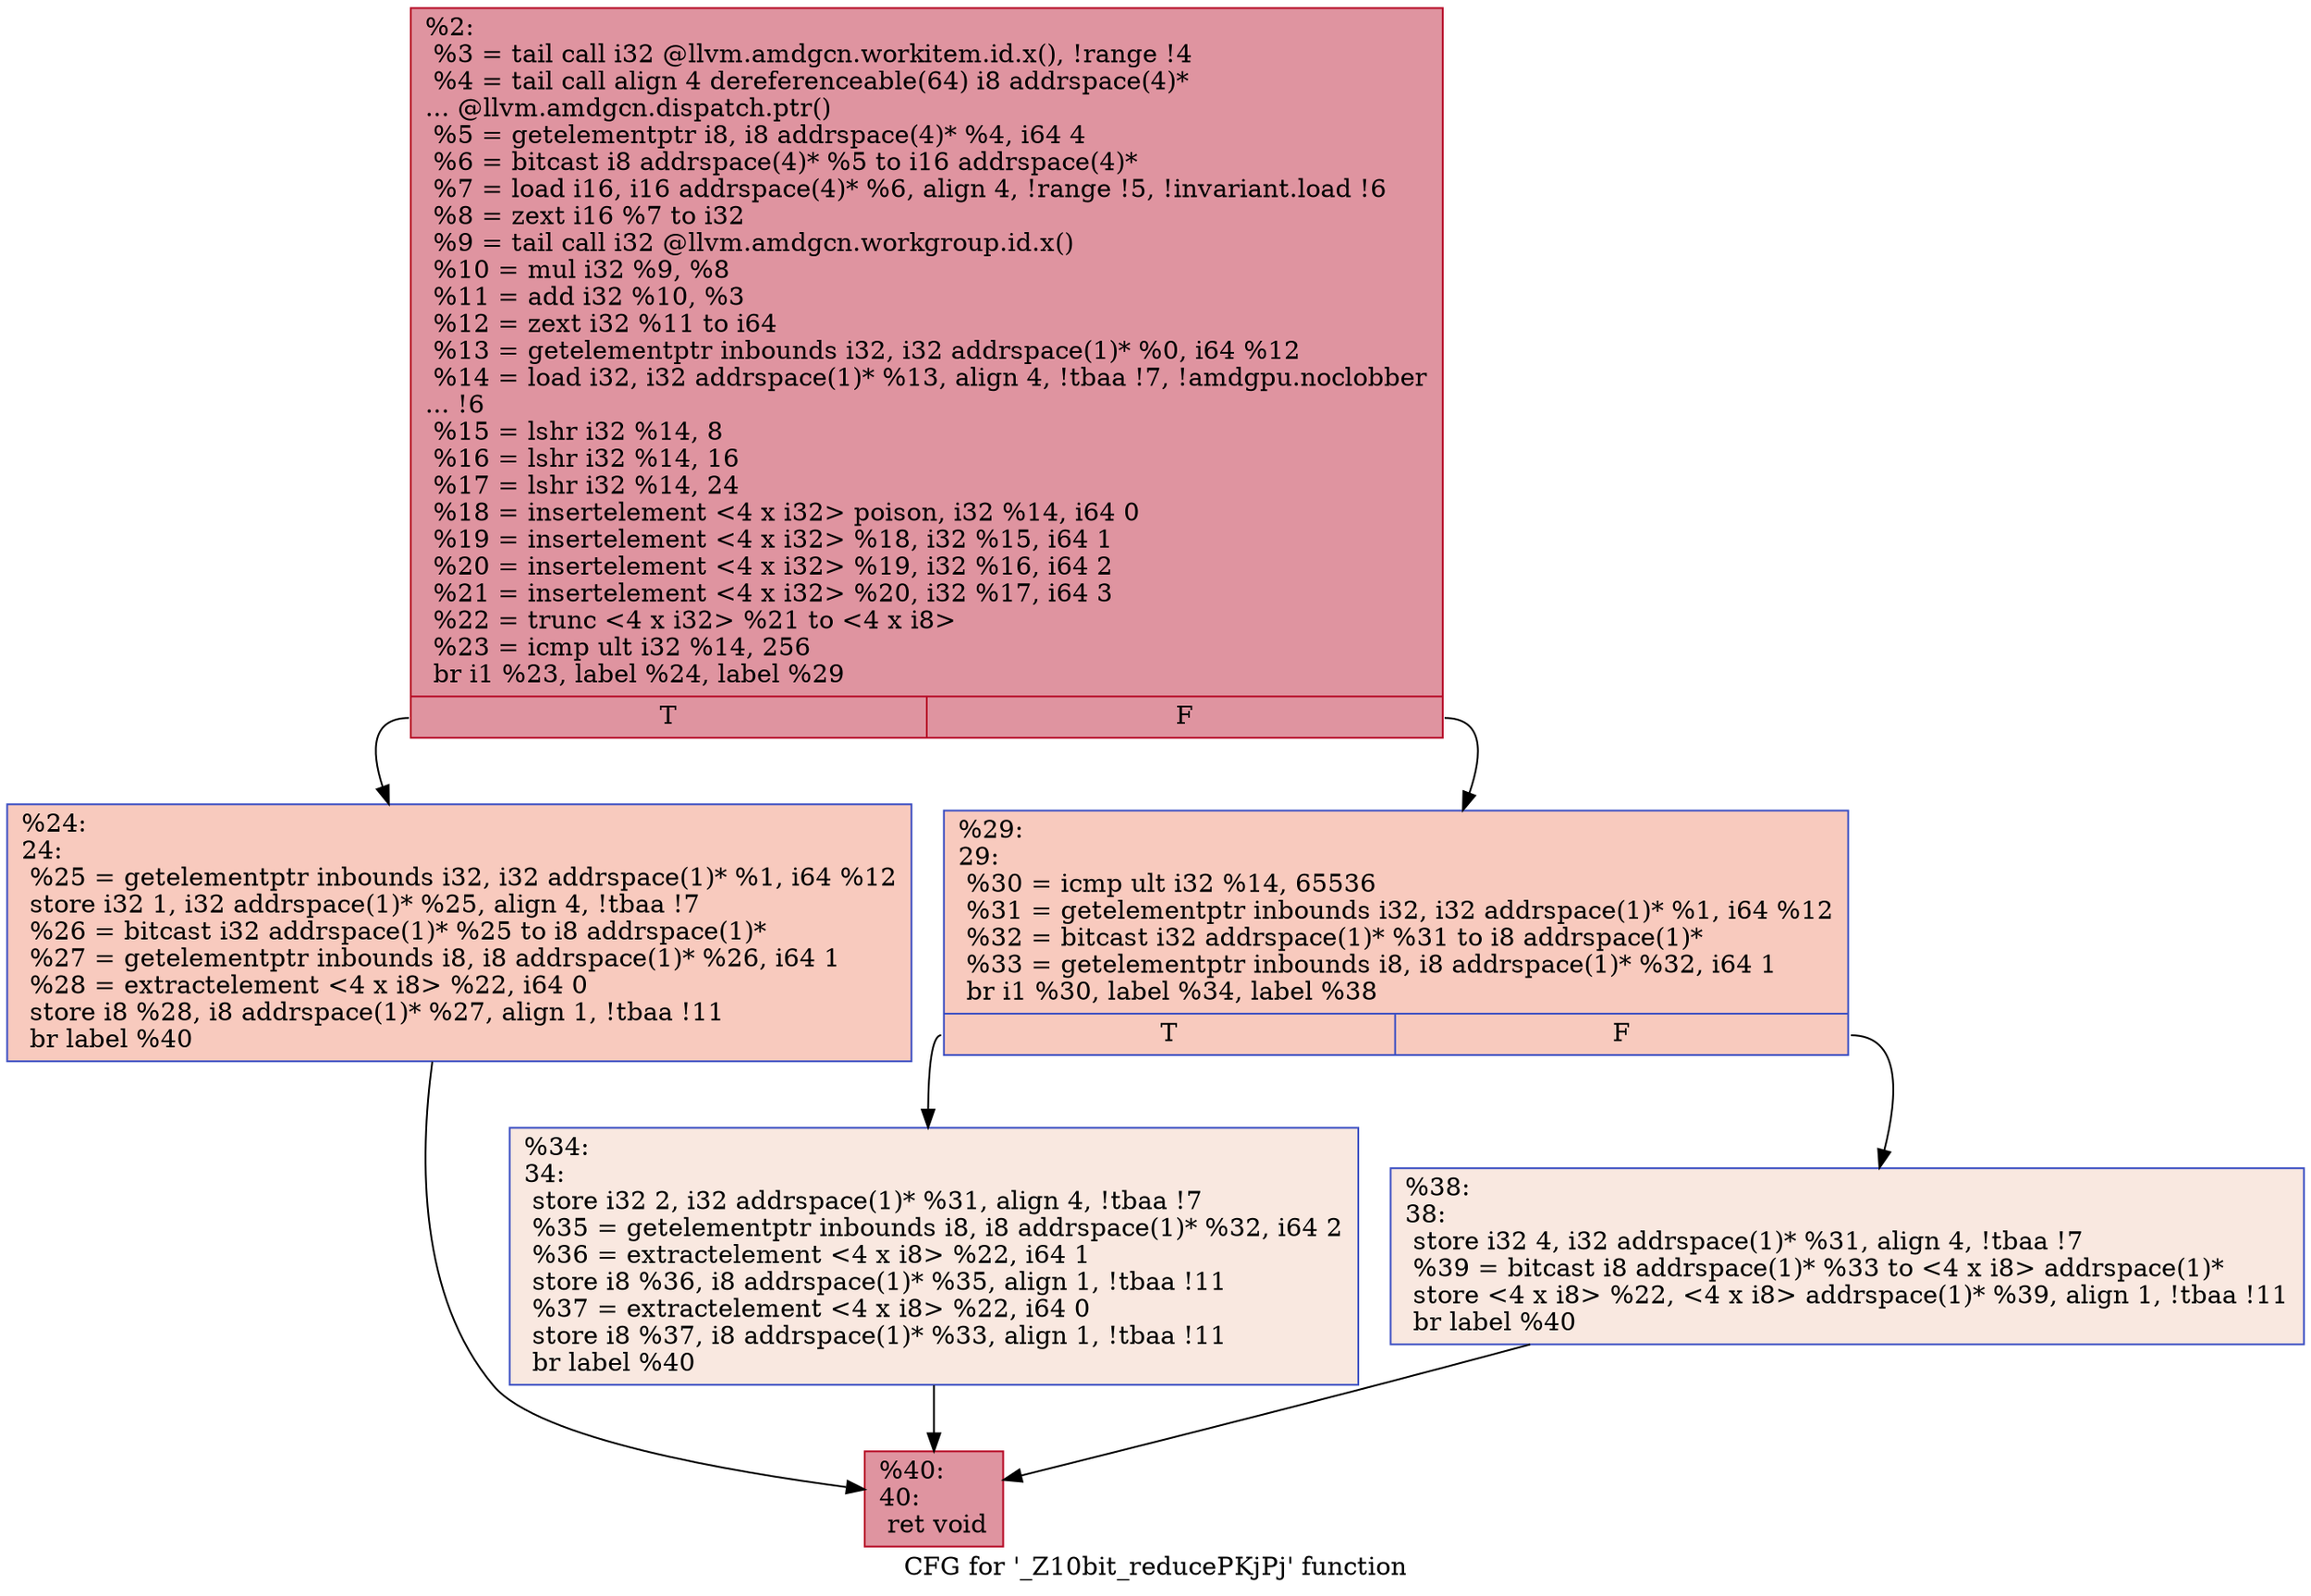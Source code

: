digraph "CFG for '_Z10bit_reducePKjPj' function" {
	label="CFG for '_Z10bit_reducePKjPj' function";

	Node0x548c580 [shape=record,color="#b70d28ff", style=filled, fillcolor="#b70d2870",label="{%2:\l  %3 = tail call i32 @llvm.amdgcn.workitem.id.x(), !range !4\l  %4 = tail call align 4 dereferenceable(64) i8 addrspace(4)*\l... @llvm.amdgcn.dispatch.ptr()\l  %5 = getelementptr i8, i8 addrspace(4)* %4, i64 4\l  %6 = bitcast i8 addrspace(4)* %5 to i16 addrspace(4)*\l  %7 = load i16, i16 addrspace(4)* %6, align 4, !range !5, !invariant.load !6\l  %8 = zext i16 %7 to i32\l  %9 = tail call i32 @llvm.amdgcn.workgroup.id.x()\l  %10 = mul i32 %9, %8\l  %11 = add i32 %10, %3\l  %12 = zext i32 %11 to i64\l  %13 = getelementptr inbounds i32, i32 addrspace(1)* %0, i64 %12\l  %14 = load i32, i32 addrspace(1)* %13, align 4, !tbaa !7, !amdgpu.noclobber\l... !6\l  %15 = lshr i32 %14, 8\l  %16 = lshr i32 %14, 16\l  %17 = lshr i32 %14, 24\l  %18 = insertelement \<4 x i32\> poison, i32 %14, i64 0\l  %19 = insertelement \<4 x i32\> %18, i32 %15, i64 1\l  %20 = insertelement \<4 x i32\> %19, i32 %16, i64 2\l  %21 = insertelement \<4 x i32\> %20, i32 %17, i64 3\l  %22 = trunc \<4 x i32\> %21 to \<4 x i8\>\l  %23 = icmp ult i32 %14, 256\l  br i1 %23, label %24, label %29\l|{<s0>T|<s1>F}}"];
	Node0x548c580:s0 -> Node0x548fed0;
	Node0x548c580:s1 -> Node0x548ff60;
	Node0x548fed0 [shape=record,color="#3d50c3ff", style=filled, fillcolor="#ef886b70",label="{%24:\l24:                                               \l  %25 = getelementptr inbounds i32, i32 addrspace(1)* %1, i64 %12\l  store i32 1, i32 addrspace(1)* %25, align 4, !tbaa !7\l  %26 = bitcast i32 addrspace(1)* %25 to i8 addrspace(1)*\l  %27 = getelementptr inbounds i8, i8 addrspace(1)* %26, i64 1\l  %28 = extractelement \<4 x i8\> %22, i64 0\l  store i8 %28, i8 addrspace(1)* %27, align 1, !tbaa !11\l  br label %40\l}"];
	Node0x548fed0 -> Node0x5490b80;
	Node0x548ff60 [shape=record,color="#3d50c3ff", style=filled, fillcolor="#ef886b70",label="{%29:\l29:                                               \l  %30 = icmp ult i32 %14, 65536\l  %31 = getelementptr inbounds i32, i32 addrspace(1)* %1, i64 %12\l  %32 = bitcast i32 addrspace(1)* %31 to i8 addrspace(1)*\l  %33 = getelementptr inbounds i8, i8 addrspace(1)* %32, i64 1\l  br i1 %30, label %34, label %38\l|{<s0>T|<s1>F}}"];
	Node0x548ff60:s0 -> Node0x548ef60;
	Node0x548ff60:s1 -> Node0x5491020;
	Node0x548ef60 [shape=record,color="#3d50c3ff", style=filled, fillcolor="#f1ccb870",label="{%34:\l34:                                               \l  store i32 2, i32 addrspace(1)* %31, align 4, !tbaa !7\l  %35 = getelementptr inbounds i8, i8 addrspace(1)* %32, i64 2\l  %36 = extractelement \<4 x i8\> %22, i64 1\l  store i8 %36, i8 addrspace(1)* %35, align 1, !tbaa !11\l  %37 = extractelement \<4 x i8\> %22, i64 0\l  store i8 %37, i8 addrspace(1)* %33, align 1, !tbaa !11\l  br label %40\l}"];
	Node0x548ef60 -> Node0x5490b80;
	Node0x5491020 [shape=record,color="#3d50c3ff", style=filled, fillcolor="#f1ccb870",label="{%38:\l38:                                               \l  store i32 4, i32 addrspace(1)* %31, align 4, !tbaa !7\l  %39 = bitcast i8 addrspace(1)* %33 to \<4 x i8\> addrspace(1)*\l  store \<4 x i8\> %22, \<4 x i8\> addrspace(1)* %39, align 1, !tbaa !11\l  br label %40\l}"];
	Node0x5491020 -> Node0x5490b80;
	Node0x5490b80 [shape=record,color="#b70d28ff", style=filled, fillcolor="#b70d2870",label="{%40:\l40:                                               \l  ret void\l}"];
}
